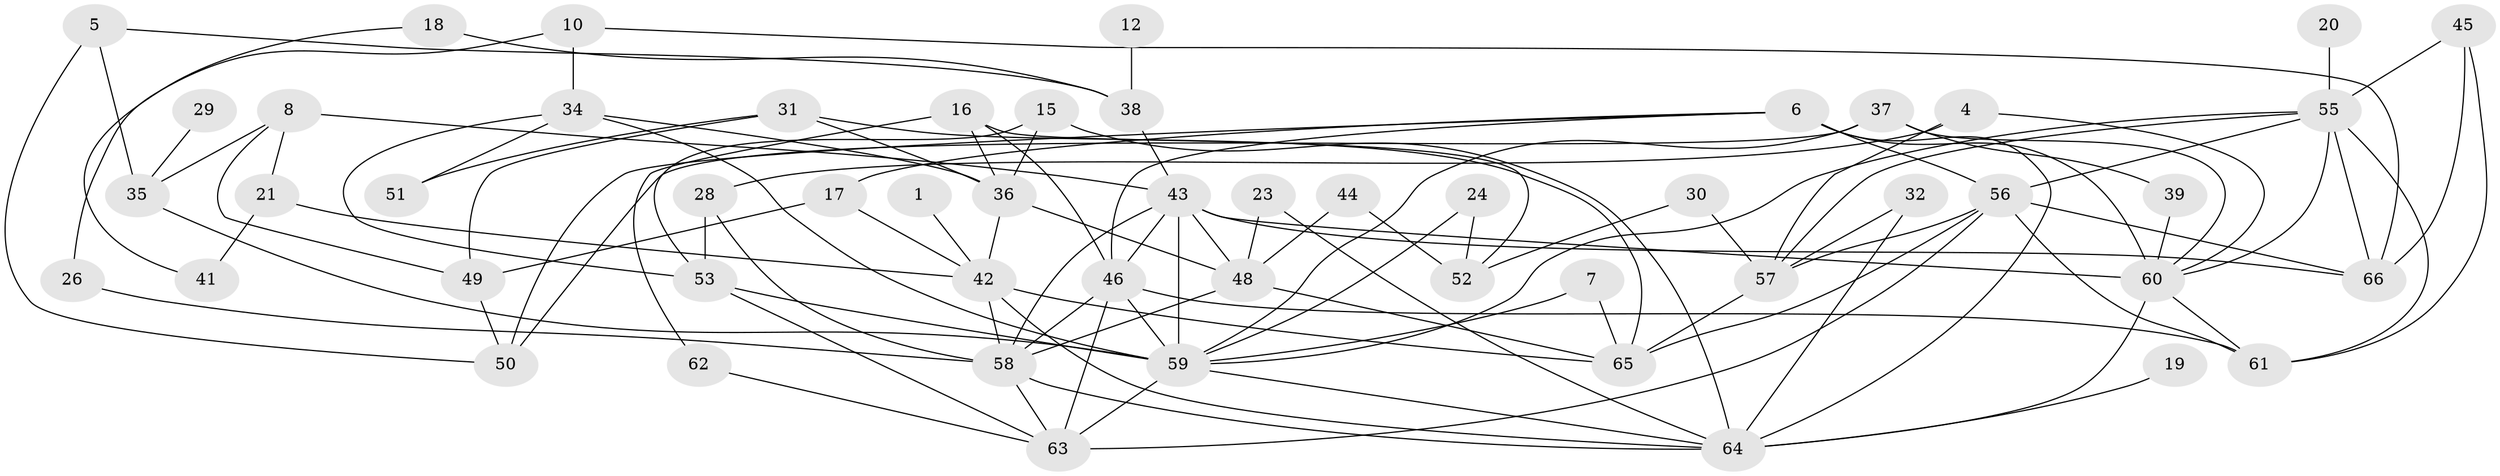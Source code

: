 // original degree distribution, {1: 0.17424242424242425, 0: 0.09090909090909091, 5: 0.09848484848484848, 4: 0.1590909090909091, 3: 0.24242424242424243, 2: 0.17424242424242425, 8: 0.007575757575757576, 6: 0.03787878787878788, 7: 0.015151515151515152}
// Generated by graph-tools (version 1.1) at 2025/25/03/09/25 03:25:13]
// undirected, 53 vertices, 109 edges
graph export_dot {
graph [start="1"]
  node [color=gray90,style=filled];
  1;
  4;
  5;
  6;
  7;
  8;
  10;
  12;
  15;
  16;
  17;
  18;
  19;
  20;
  21;
  23;
  24;
  26;
  28;
  29;
  30;
  31;
  32;
  34;
  35;
  36;
  37;
  38;
  39;
  41;
  42;
  43;
  44;
  45;
  46;
  48;
  49;
  50;
  51;
  52;
  53;
  55;
  56;
  57;
  58;
  59;
  60;
  61;
  62;
  63;
  64;
  65;
  66;
  1 -- 42 [weight=1.0];
  4 -- 28 [weight=1.0];
  4 -- 57 [weight=1.0];
  4 -- 60 [weight=1.0];
  5 -- 35 [weight=1.0];
  5 -- 38 [weight=1.0];
  5 -- 50 [weight=1.0];
  6 -- 17 [weight=1.0];
  6 -- 46 [weight=1.0];
  6 -- 50 [weight=1.0];
  6 -- 56 [weight=1.0];
  6 -- 60 [weight=2.0];
  6 -- 64 [weight=1.0];
  7 -- 59 [weight=1.0];
  7 -- 65 [weight=1.0];
  8 -- 21 [weight=1.0];
  8 -- 35 [weight=1.0];
  8 -- 43 [weight=1.0];
  8 -- 49 [weight=1.0];
  10 -- 26 [weight=1.0];
  10 -- 34 [weight=1.0];
  10 -- 66 [weight=1.0];
  12 -- 38 [weight=1.0];
  15 -- 36 [weight=1.0];
  15 -- 53 [weight=1.0];
  15 -- 64 [weight=1.0];
  16 -- 36 [weight=1.0];
  16 -- 46 [weight=1.0];
  16 -- 52 [weight=1.0];
  16 -- 62 [weight=1.0];
  17 -- 42 [weight=1.0];
  17 -- 49 [weight=1.0];
  18 -- 38 [weight=1.0];
  18 -- 41 [weight=1.0];
  19 -- 64 [weight=1.0];
  20 -- 55 [weight=1.0];
  21 -- 41 [weight=1.0];
  21 -- 42 [weight=1.0];
  23 -- 48 [weight=1.0];
  23 -- 64 [weight=1.0];
  24 -- 52 [weight=1.0];
  24 -- 59 [weight=1.0];
  26 -- 58 [weight=1.0];
  28 -- 53 [weight=1.0];
  28 -- 58 [weight=1.0];
  29 -- 35 [weight=1.0];
  30 -- 52 [weight=1.0];
  30 -- 57 [weight=3.0];
  31 -- 36 [weight=1.0];
  31 -- 49 [weight=1.0];
  31 -- 51 [weight=1.0];
  31 -- 65 [weight=1.0];
  32 -- 57 [weight=1.0];
  32 -- 64 [weight=1.0];
  34 -- 36 [weight=1.0];
  34 -- 51 [weight=1.0];
  34 -- 53 [weight=1.0];
  34 -- 59 [weight=1.0];
  35 -- 59 [weight=1.0];
  36 -- 42 [weight=1.0];
  36 -- 48 [weight=1.0];
  37 -- 39 [weight=1.0];
  37 -- 50 [weight=1.0];
  37 -- 59 [weight=1.0];
  37 -- 60 [weight=1.0];
  38 -- 43 [weight=1.0];
  39 -- 60 [weight=1.0];
  42 -- 58 [weight=1.0];
  42 -- 64 [weight=1.0];
  42 -- 65 [weight=1.0];
  43 -- 46 [weight=1.0];
  43 -- 48 [weight=1.0];
  43 -- 58 [weight=1.0];
  43 -- 59 [weight=2.0];
  43 -- 60 [weight=1.0];
  43 -- 66 [weight=1.0];
  44 -- 48 [weight=1.0];
  44 -- 52 [weight=1.0];
  45 -- 55 [weight=1.0];
  45 -- 61 [weight=1.0];
  45 -- 66 [weight=1.0];
  46 -- 58 [weight=1.0];
  46 -- 59 [weight=1.0];
  46 -- 61 [weight=1.0];
  46 -- 63 [weight=1.0];
  48 -- 58 [weight=1.0];
  48 -- 65 [weight=1.0];
  49 -- 50 [weight=1.0];
  53 -- 59 [weight=1.0];
  53 -- 63 [weight=1.0];
  55 -- 56 [weight=1.0];
  55 -- 57 [weight=1.0];
  55 -- 59 [weight=1.0];
  55 -- 60 [weight=1.0];
  55 -- 61 [weight=1.0];
  55 -- 66 [weight=1.0];
  56 -- 57 [weight=1.0];
  56 -- 61 [weight=1.0];
  56 -- 63 [weight=1.0];
  56 -- 65 [weight=1.0];
  56 -- 66 [weight=1.0];
  57 -- 65 [weight=2.0];
  58 -- 63 [weight=1.0];
  58 -- 64 [weight=1.0];
  59 -- 63 [weight=1.0];
  59 -- 64 [weight=2.0];
  60 -- 61 [weight=1.0];
  60 -- 64 [weight=2.0];
  62 -- 63 [weight=1.0];
}
